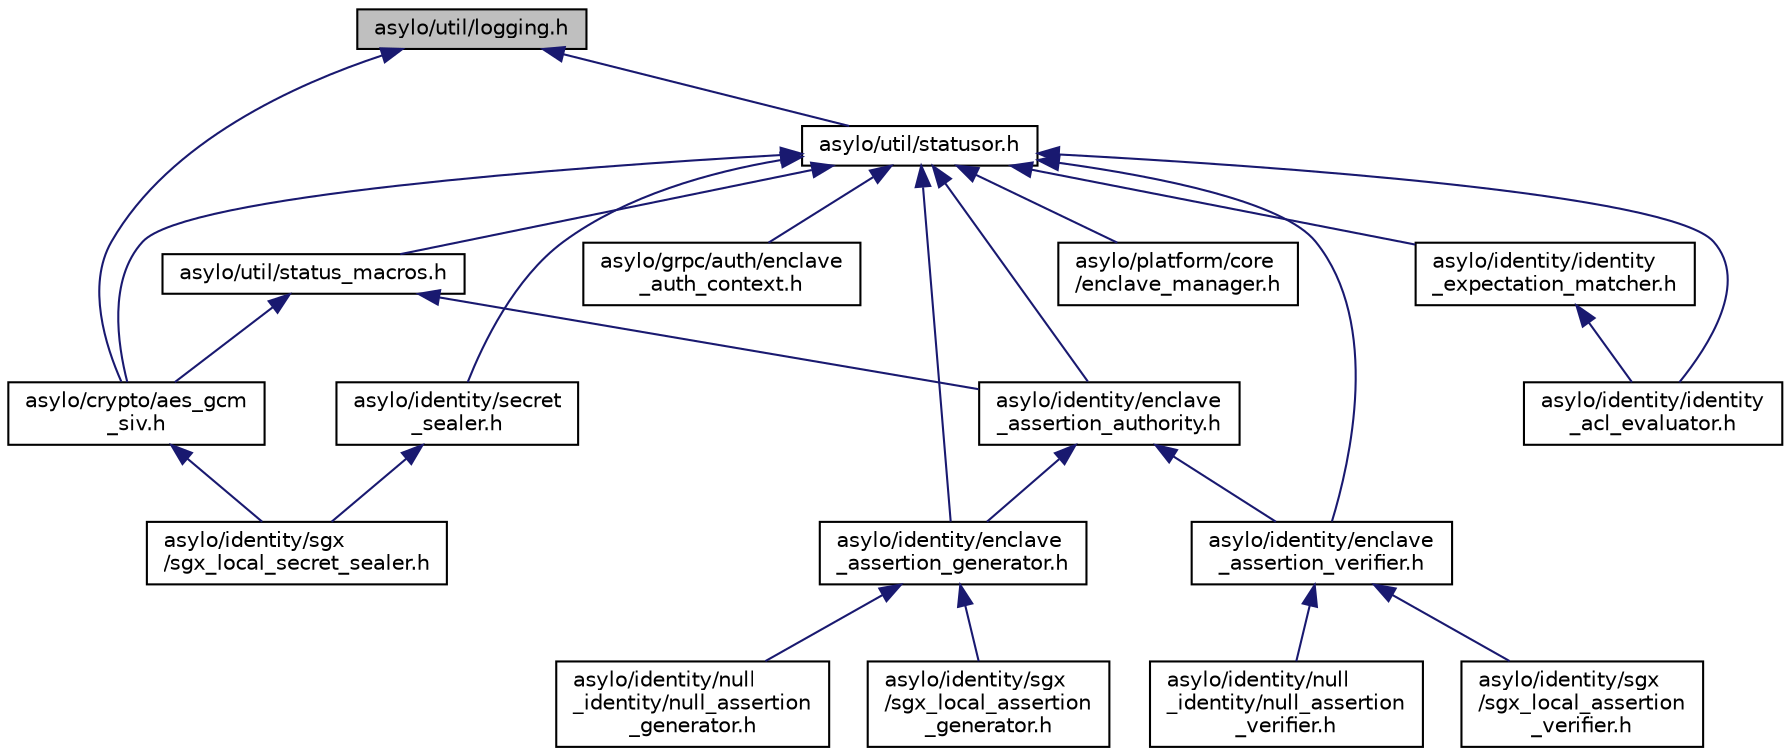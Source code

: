 digraph "asylo/util/logging.h"
{
  edge [fontname="Helvetica",fontsize="10",labelfontname="Helvetica",labelfontsize="10"];
  node [fontname="Helvetica",fontsize="10",shape=record];
  Node7 [label="asylo/util/logging.h",height=0.2,width=0.4,color="black", fillcolor="grey75", style="filled", fontcolor="black"];
  Node7 -> Node8 [dir="back",color="midnightblue",fontsize="10",style="solid",fontname="Helvetica"];
  Node8 [label="asylo/util/statusor.h",height=0.2,width=0.4,color="black", fillcolor="white", style="filled",URL="$statusor_8h.html"];
  Node8 -> Node9 [dir="back",color="midnightblue",fontsize="10",style="solid",fontname="Helvetica"];
  Node9 [label="asylo/util/status_macros.h",height=0.2,width=0.4,color="black", fillcolor="white", style="filled",URL="$status__macros_8h.html"];
  Node9 -> Node10 [dir="back",color="midnightblue",fontsize="10",style="solid",fontname="Helvetica"];
  Node10 [label="asylo/crypto/aes_gcm\l_siv.h",height=0.2,width=0.4,color="black", fillcolor="white", style="filled",URL="$aes__gcm__siv_8h.html"];
  Node10 -> Node11 [dir="back",color="midnightblue",fontsize="10",style="solid",fontname="Helvetica"];
  Node11 [label="asylo/identity/sgx\l/sgx_local_secret_sealer.h",height=0.2,width=0.4,color="black", fillcolor="white", style="filled",URL="$sgx__local__secret__sealer_8h.html"];
  Node9 -> Node12 [dir="back",color="midnightblue",fontsize="10",style="solid",fontname="Helvetica"];
  Node12 [label="asylo/identity/enclave\l_assertion_authority.h",height=0.2,width=0.4,color="black", fillcolor="white", style="filled",URL="$enclave__assertion__authority_8h.html"];
  Node12 -> Node13 [dir="back",color="midnightblue",fontsize="10",style="solid",fontname="Helvetica"];
  Node13 [label="asylo/identity/enclave\l_assertion_generator.h",height=0.2,width=0.4,color="black", fillcolor="white", style="filled",URL="$enclave__assertion__generator_8h.html"];
  Node13 -> Node14 [dir="back",color="midnightblue",fontsize="10",style="solid",fontname="Helvetica"];
  Node14 [label="asylo/identity/null\l_identity/null_assertion\l_generator.h",height=0.2,width=0.4,color="black", fillcolor="white", style="filled",URL="$null__assertion__generator_8h.html"];
  Node13 -> Node15 [dir="back",color="midnightblue",fontsize="10",style="solid",fontname="Helvetica"];
  Node15 [label="asylo/identity/sgx\l/sgx_local_assertion\l_generator.h",height=0.2,width=0.4,color="black", fillcolor="white", style="filled",URL="$sgx__local__assertion__generator_8h.html"];
  Node12 -> Node16 [dir="back",color="midnightblue",fontsize="10",style="solid",fontname="Helvetica"];
  Node16 [label="asylo/identity/enclave\l_assertion_verifier.h",height=0.2,width=0.4,color="black", fillcolor="white", style="filled",URL="$enclave__assertion__verifier_8h.html"];
  Node16 -> Node17 [dir="back",color="midnightblue",fontsize="10",style="solid",fontname="Helvetica"];
  Node17 [label="asylo/identity/null\l_identity/null_assertion\l_verifier.h",height=0.2,width=0.4,color="black", fillcolor="white", style="filled",URL="$null__assertion__verifier_8h.html"];
  Node16 -> Node18 [dir="back",color="midnightblue",fontsize="10",style="solid",fontname="Helvetica"];
  Node18 [label="asylo/identity/sgx\l/sgx_local_assertion\l_verifier.h",height=0.2,width=0.4,color="black", fillcolor="white", style="filled",URL="$sgx__local__assertion__verifier_8h.html"];
  Node8 -> Node10 [dir="back",color="midnightblue",fontsize="10",style="solid",fontname="Helvetica"];
  Node8 -> Node19 [dir="back",color="midnightblue",fontsize="10",style="solid",fontname="Helvetica"];
  Node19 [label="asylo/grpc/auth/enclave\l_auth_context.h",height=0.2,width=0.4,color="black", fillcolor="white", style="filled",URL="$enclave__auth__context_8h.html"];
  Node8 -> Node12 [dir="back",color="midnightblue",fontsize="10",style="solid",fontname="Helvetica"];
  Node8 -> Node13 [dir="back",color="midnightblue",fontsize="10",style="solid",fontname="Helvetica"];
  Node8 -> Node16 [dir="back",color="midnightblue",fontsize="10",style="solid",fontname="Helvetica"];
  Node8 -> Node20 [dir="back",color="midnightblue",fontsize="10",style="solid",fontname="Helvetica"];
  Node20 [label="asylo/identity/identity\l_expectation_matcher.h",height=0.2,width=0.4,color="black", fillcolor="white", style="filled",URL="$identity__expectation__matcher_8h.html"];
  Node20 -> Node21 [dir="back",color="midnightblue",fontsize="10",style="solid",fontname="Helvetica"];
  Node21 [label="asylo/identity/identity\l_acl_evaluator.h",height=0.2,width=0.4,color="black", fillcolor="white", style="filled",URL="$identity__acl__evaluator_8h.html"];
  Node8 -> Node21 [dir="back",color="midnightblue",fontsize="10",style="solid",fontname="Helvetica"];
  Node8 -> Node22 [dir="back",color="midnightblue",fontsize="10",style="solid",fontname="Helvetica"];
  Node22 [label="asylo/identity/secret\l_sealer.h",height=0.2,width=0.4,color="black", fillcolor="white", style="filled",URL="$secret__sealer_8h.html"];
  Node22 -> Node11 [dir="back",color="midnightblue",fontsize="10",style="solid",fontname="Helvetica"];
  Node8 -> Node23 [dir="back",color="midnightblue",fontsize="10",style="solid",fontname="Helvetica"];
  Node23 [label="asylo/platform/core\l/enclave_manager.h",height=0.2,width=0.4,color="black", fillcolor="white", style="filled",URL="$enclave__manager_8h.html"];
  Node7 -> Node10 [dir="back",color="midnightblue",fontsize="10",style="solid",fontname="Helvetica"];
}

